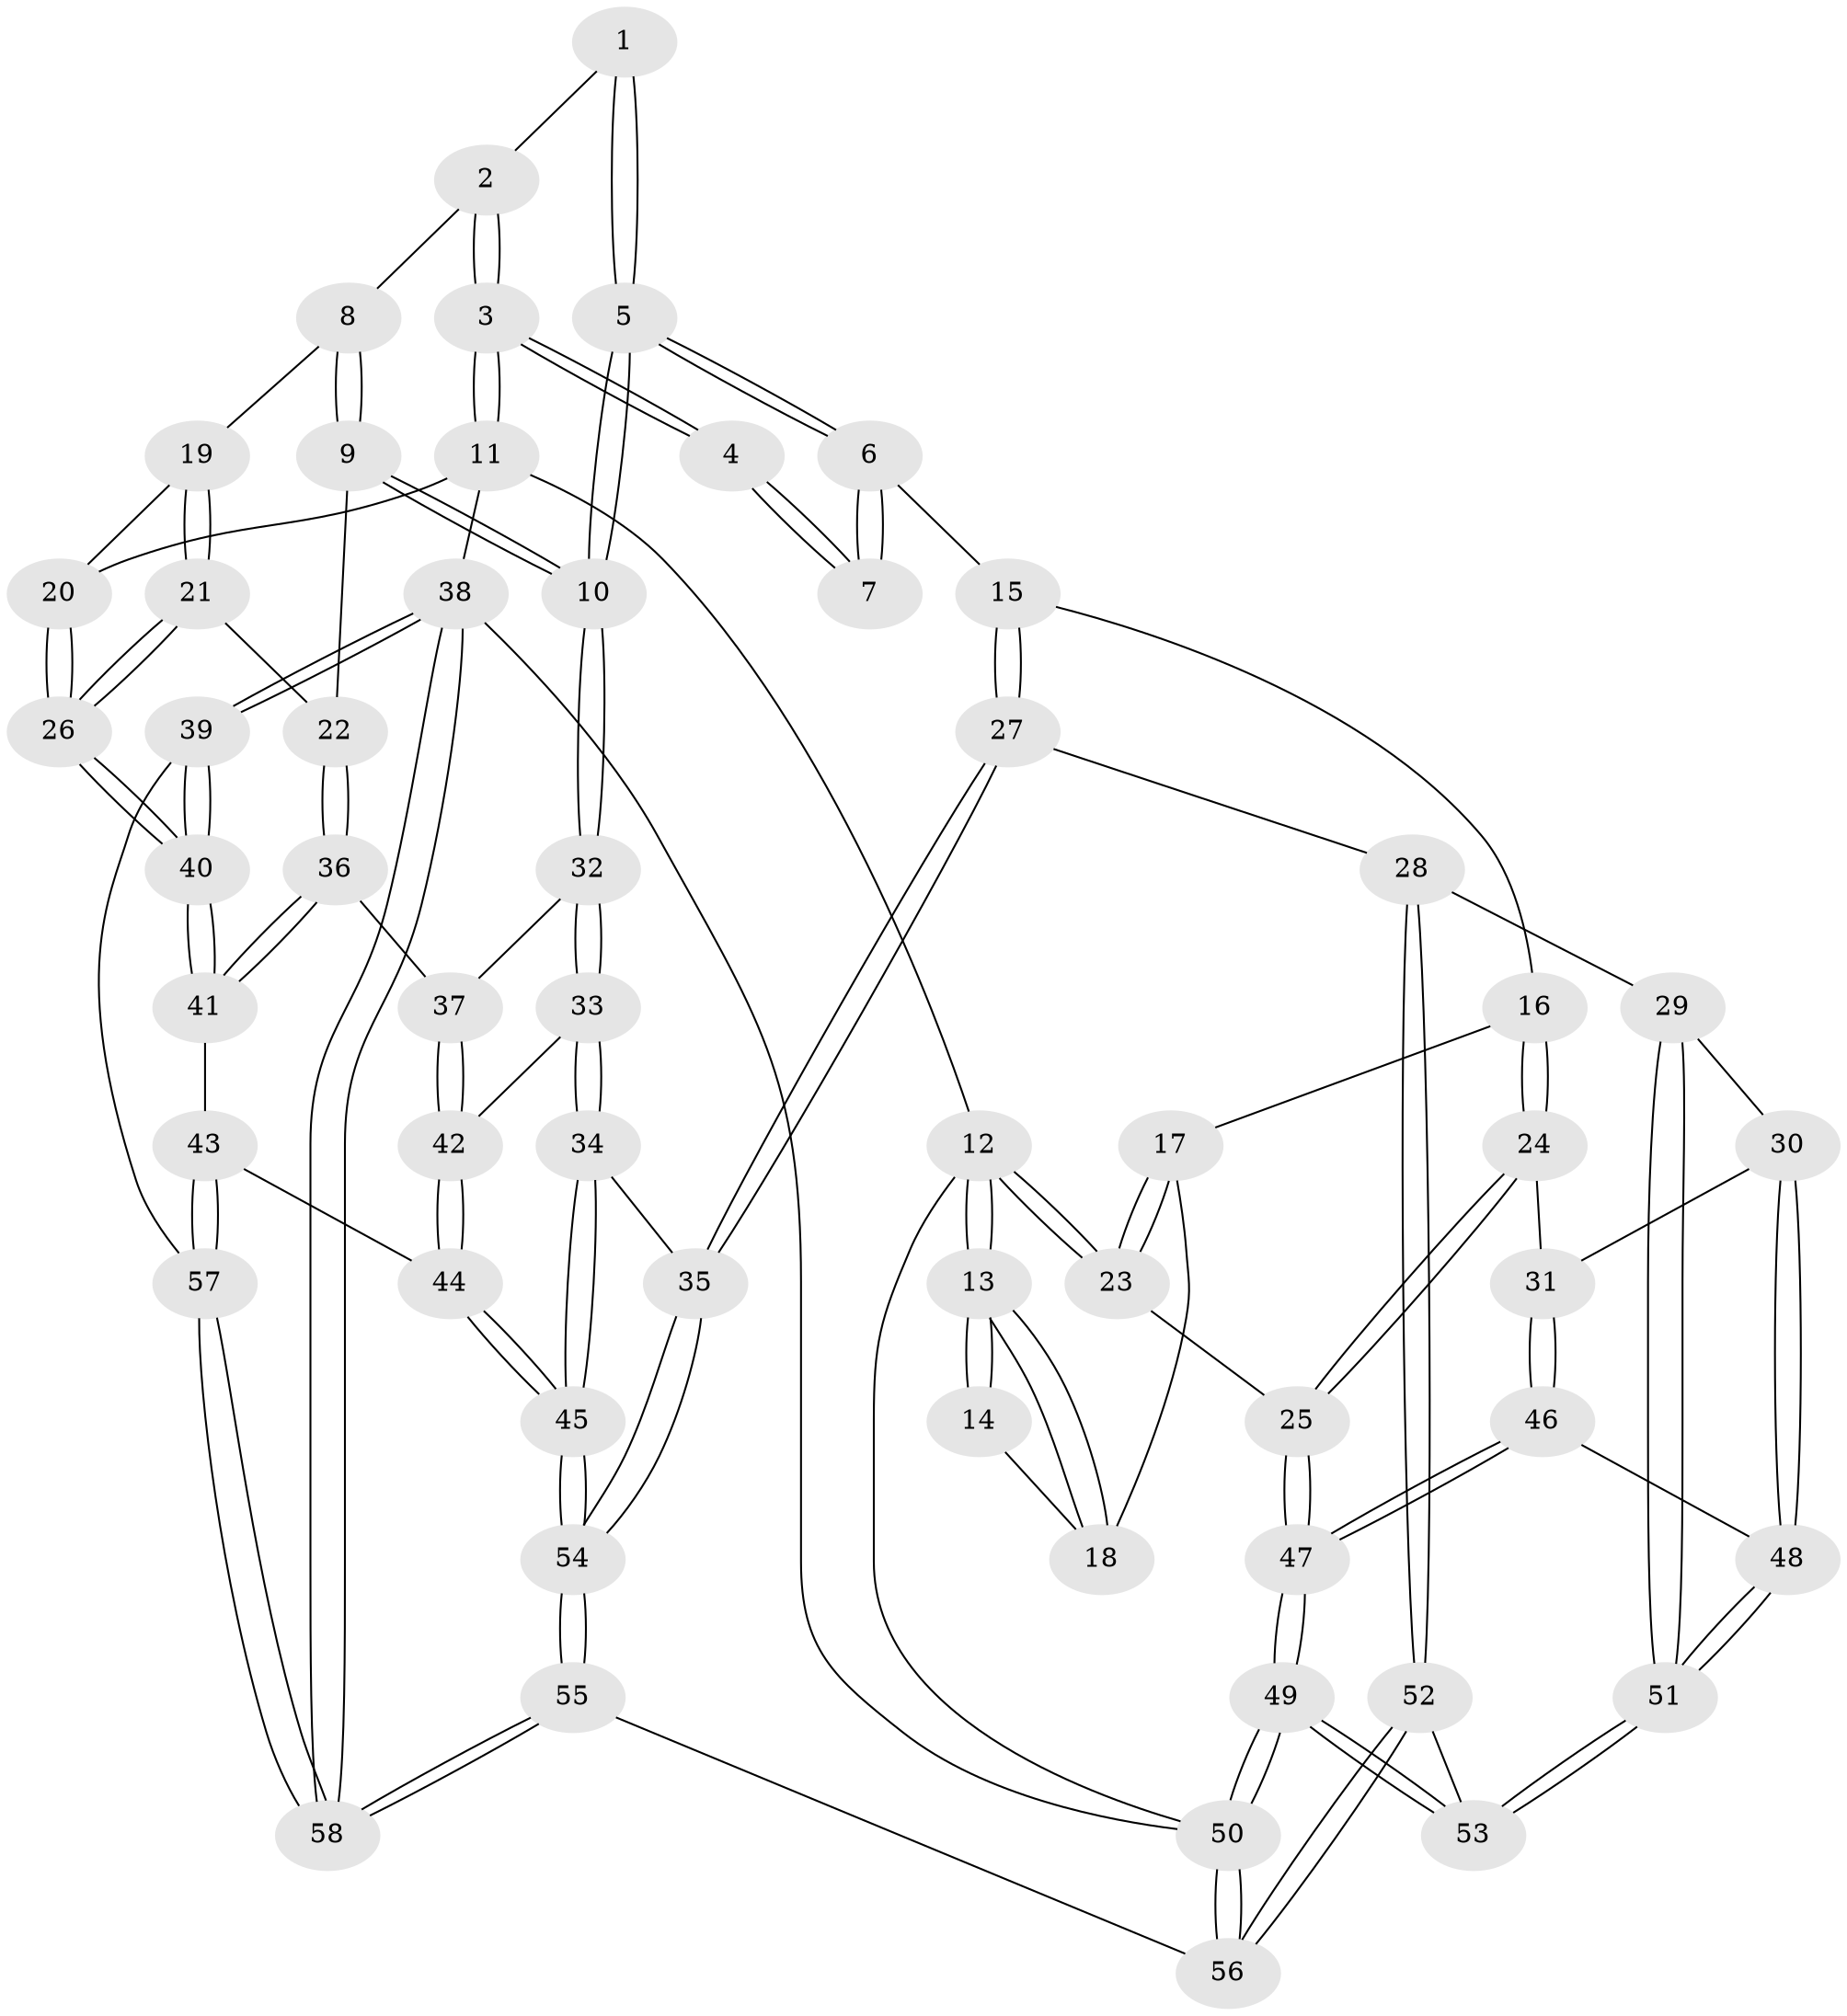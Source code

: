 // coarse degree distribution, {4: 0.3448275862068966, 3: 0.3793103448275862, 2: 0.06896551724137931, 1: 0.034482758620689655, 5: 0.13793103448275862, 6: 0.034482758620689655}
// Generated by graph-tools (version 1.1) at 2025/46/03/06/25 01:46:57]
// undirected, 58 vertices, 142 edges
graph export_dot {
graph [start="1"]
  node [color=gray90,style=filled];
  1 [pos="+0.6214550192575174+0"];
  2 [pos="+0.783470446341763+0.06745581771986735"];
  3 [pos="+1+0"];
  4 [pos="+0.5771148999955972+0"];
  5 [pos="+0.6367495866532914+0.27041084674362814"];
  6 [pos="+0.3490871232281118+0.2060286438304112"];
  7 [pos="+0.37268079286951117+0"];
  8 [pos="+0.8148949927434151+0.1713994152556827"];
  9 [pos="+0.7153592749166461+0.2702792465724243"];
  10 [pos="+0.640595457486347+0.27381845951896944"];
  11 [pos="+1+0"];
  12 [pos="+0+0"];
  13 [pos="+0+0"];
  14 [pos="+0.20424493724184523+0"];
  15 [pos="+0.3073896627340954+0.24363415524688195"];
  16 [pos="+0.22506802781419907+0.2509179077580274"];
  17 [pos="+0.08015200242761826+0.19799088713758478"];
  18 [pos="+0.10012000823586599+0.1089769158527169"];
  19 [pos="+0.9128092213310027+0.14135823687368496"];
  20 [pos="+1+0"];
  21 [pos="+0.9668865508553829+0.36657140048573217"];
  22 [pos="+0.7584417482217586+0.3041691655199293"];
  23 [pos="+0+0.23618144576748132"];
  24 [pos="+0.11478226253598499+0.4554692374736777"];
  25 [pos="+0+0.3498787091180313"];
  26 [pos="+1+0.4978812256593742"];
  27 [pos="+0.3600515132681508+0.5173927259945629"];
  28 [pos="+0.33605989701064537+0.5322333180883709"];
  29 [pos="+0.22125434391707405+0.5446863151715277"];
  30 [pos="+0.14637211904678732+0.5238290040973407"];
  31 [pos="+0.14353675113448755+0.5213941272979845"];
  32 [pos="+0.6373837154963776+0.28696708092171425"];
  33 [pos="+0.5899866630368733+0.4504628699168929"];
  34 [pos="+0.4415582956863536+0.5384146099849686"];
  35 [pos="+0.4359833469719681+0.540667466687036"];
  36 [pos="+0.8117650552144838+0.4778325478104389"];
  37 [pos="+0.7563462251084216+0.48654064429924826"];
  38 [pos="+1+1"];
  39 [pos="+1+0.5339143002319012"];
  40 [pos="+1+0.505847477418958"];
  41 [pos="+0.8754747416661853+0.5388821992169245"];
  42 [pos="+0.6598928701171857+0.5282679025880668"];
  43 [pos="+0.7824530758482764+0.621452342011104"];
  44 [pos="+0.6991923353767148+0.6205025115640164"];
  45 [pos="+0.6657948561549191+0.664145546606581"];
  46 [pos="+0+0.6053970760971377"];
  47 [pos="+0+0.5830964690075147"];
  48 [pos="+0.0878617514931829+0.690382428562554"];
  49 [pos="+0+0.9901122075493004"];
  50 [pos="+0+1"];
  51 [pos="+0.15866583630761757+0.8241327808441634"];
  52 [pos="+0.25946392397986423+0.8748199575257577"];
  53 [pos="+0.15934123981424925+0.8266534736255804"];
  54 [pos="+0.5410329432700142+0.9351227866687695"];
  55 [pos="+0.5315308690931226+1"];
  56 [pos="+0.442223879071998+1"];
  57 [pos="+0.8643878729879415+0.7828356698572194"];
  58 [pos="+0.7604938043592125+1"];
  1 -- 2;
  1 -- 5;
  1 -- 5;
  2 -- 3;
  2 -- 3;
  2 -- 8;
  3 -- 4;
  3 -- 4;
  3 -- 11;
  3 -- 11;
  4 -- 7;
  4 -- 7;
  5 -- 6;
  5 -- 6;
  5 -- 10;
  5 -- 10;
  6 -- 7;
  6 -- 7;
  6 -- 15;
  8 -- 9;
  8 -- 9;
  8 -- 19;
  9 -- 10;
  9 -- 10;
  9 -- 22;
  10 -- 32;
  10 -- 32;
  11 -- 12;
  11 -- 20;
  11 -- 38;
  12 -- 13;
  12 -- 13;
  12 -- 23;
  12 -- 23;
  12 -- 50;
  13 -- 14;
  13 -- 14;
  13 -- 18;
  13 -- 18;
  14 -- 18;
  15 -- 16;
  15 -- 27;
  15 -- 27;
  16 -- 17;
  16 -- 24;
  16 -- 24;
  17 -- 18;
  17 -- 23;
  17 -- 23;
  19 -- 20;
  19 -- 21;
  19 -- 21;
  20 -- 26;
  20 -- 26;
  21 -- 22;
  21 -- 26;
  21 -- 26;
  22 -- 36;
  22 -- 36;
  23 -- 25;
  24 -- 25;
  24 -- 25;
  24 -- 31;
  25 -- 47;
  25 -- 47;
  26 -- 40;
  26 -- 40;
  27 -- 28;
  27 -- 35;
  27 -- 35;
  28 -- 29;
  28 -- 52;
  28 -- 52;
  29 -- 30;
  29 -- 51;
  29 -- 51;
  30 -- 31;
  30 -- 48;
  30 -- 48;
  31 -- 46;
  31 -- 46;
  32 -- 33;
  32 -- 33;
  32 -- 37;
  33 -- 34;
  33 -- 34;
  33 -- 42;
  34 -- 35;
  34 -- 45;
  34 -- 45;
  35 -- 54;
  35 -- 54;
  36 -- 37;
  36 -- 41;
  36 -- 41;
  37 -- 42;
  37 -- 42;
  38 -- 39;
  38 -- 39;
  38 -- 58;
  38 -- 58;
  38 -- 50;
  39 -- 40;
  39 -- 40;
  39 -- 57;
  40 -- 41;
  40 -- 41;
  41 -- 43;
  42 -- 44;
  42 -- 44;
  43 -- 44;
  43 -- 57;
  43 -- 57;
  44 -- 45;
  44 -- 45;
  45 -- 54;
  45 -- 54;
  46 -- 47;
  46 -- 47;
  46 -- 48;
  47 -- 49;
  47 -- 49;
  48 -- 51;
  48 -- 51;
  49 -- 50;
  49 -- 50;
  49 -- 53;
  49 -- 53;
  50 -- 56;
  50 -- 56;
  51 -- 53;
  51 -- 53;
  52 -- 53;
  52 -- 56;
  52 -- 56;
  54 -- 55;
  54 -- 55;
  55 -- 56;
  55 -- 58;
  55 -- 58;
  57 -- 58;
  57 -- 58;
}
